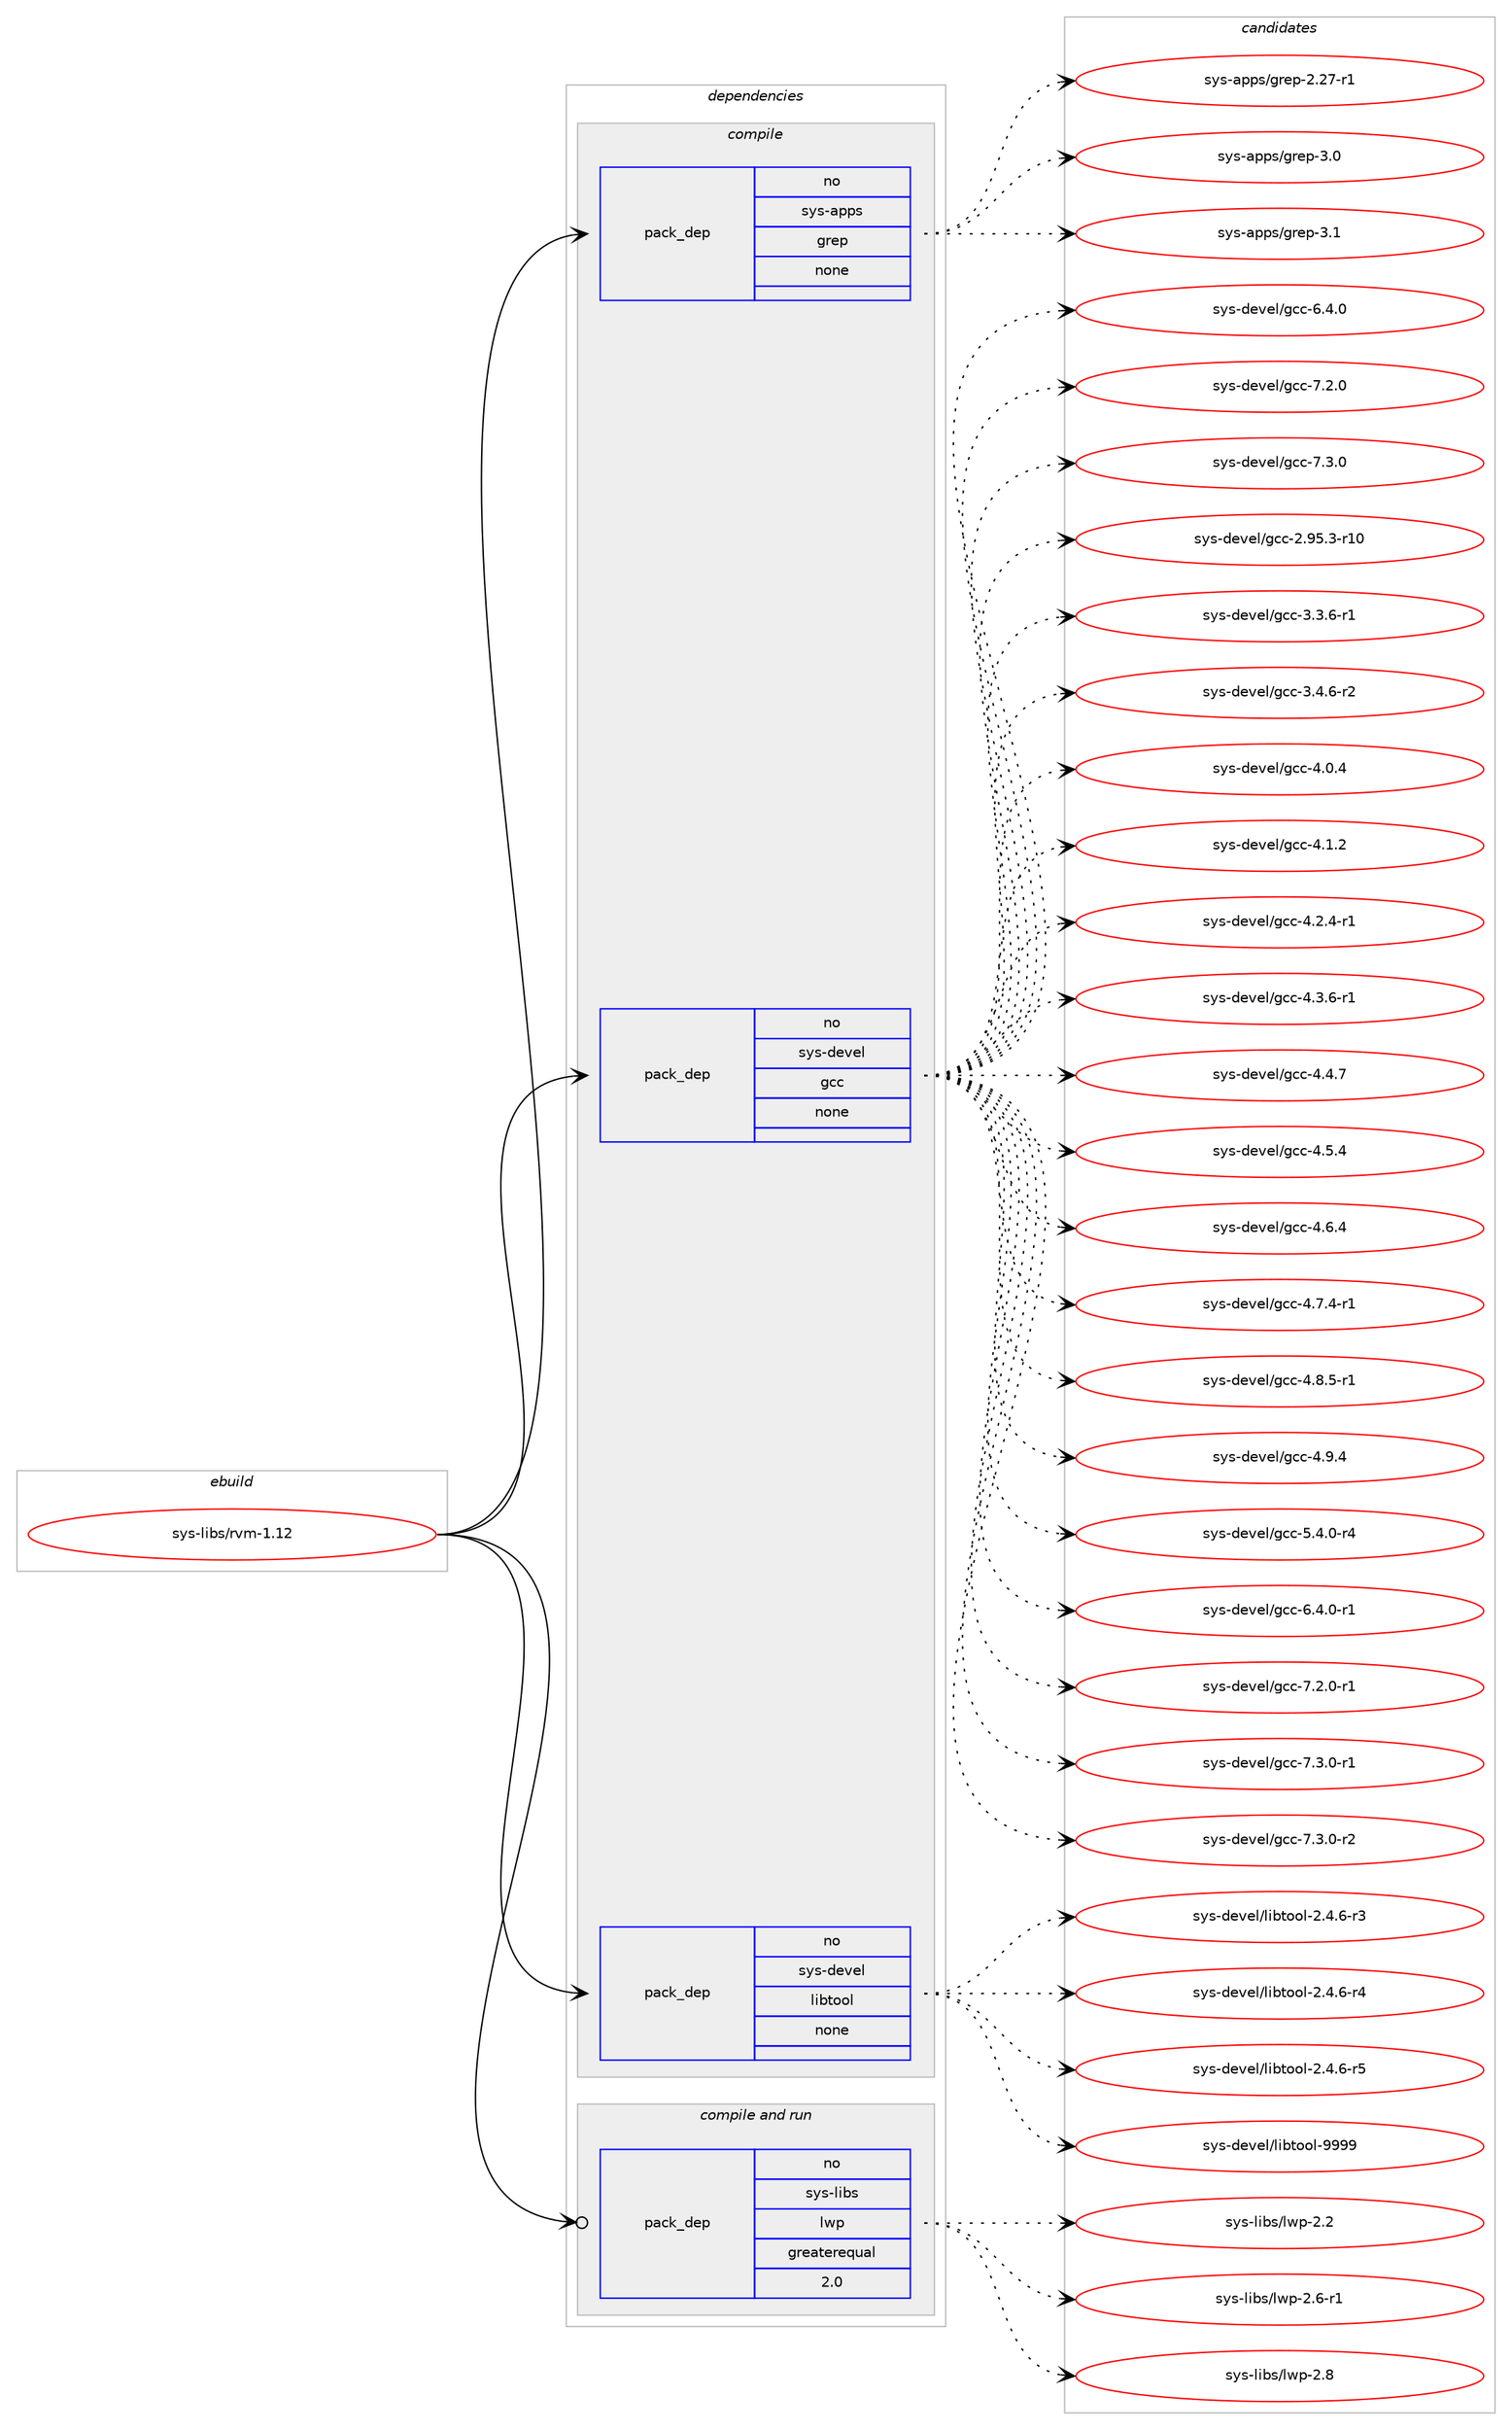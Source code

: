 digraph prolog {

# *************
# Graph options
# *************

newrank=true;
concentrate=true;
compound=true;
graph [rankdir=LR,fontname=Helvetica,fontsize=10,ranksep=1.5];#, ranksep=2.5, nodesep=0.2];
edge  [arrowhead=vee];
node  [fontname=Helvetica,fontsize=10];

# **********
# The ebuild
# **********

subgraph cluster_leftcol {
color=gray;
rank=same;
label=<<i>ebuild</i>>;
id [label="sys-libs/rvm-1.12", color=red, width=4, href="../sys-libs/rvm-1.12.svg"];
}

# ****************
# The dependencies
# ****************

subgraph cluster_midcol {
color=gray;
label=<<i>dependencies</i>>;
subgraph cluster_compile {
fillcolor="#eeeeee";
style=filled;
label=<<i>compile</i>>;
subgraph pack7820 {
dependency8728 [label=<<TABLE BORDER="0" CELLBORDER="1" CELLSPACING="0" CELLPADDING="4" WIDTH="220"><TR><TD ROWSPAN="6" CELLPADDING="30">pack_dep</TD></TR><TR><TD WIDTH="110">no</TD></TR><TR><TD>sys-apps</TD></TR><TR><TD>grep</TD></TR><TR><TD>none</TD></TR><TR><TD></TD></TR></TABLE>>, shape=none, color=blue];
}
id:e -> dependency8728:w [weight=20,style="solid",arrowhead="vee"];
subgraph pack7821 {
dependency8729 [label=<<TABLE BORDER="0" CELLBORDER="1" CELLSPACING="0" CELLPADDING="4" WIDTH="220"><TR><TD ROWSPAN="6" CELLPADDING="30">pack_dep</TD></TR><TR><TD WIDTH="110">no</TD></TR><TR><TD>sys-devel</TD></TR><TR><TD>gcc</TD></TR><TR><TD>none</TD></TR><TR><TD></TD></TR></TABLE>>, shape=none, color=blue];
}
id:e -> dependency8729:w [weight=20,style="solid",arrowhead="vee"];
subgraph pack7822 {
dependency8730 [label=<<TABLE BORDER="0" CELLBORDER="1" CELLSPACING="0" CELLPADDING="4" WIDTH="220"><TR><TD ROWSPAN="6" CELLPADDING="30">pack_dep</TD></TR><TR><TD WIDTH="110">no</TD></TR><TR><TD>sys-devel</TD></TR><TR><TD>libtool</TD></TR><TR><TD>none</TD></TR><TR><TD></TD></TR></TABLE>>, shape=none, color=blue];
}
id:e -> dependency8730:w [weight=20,style="solid",arrowhead="vee"];
}
subgraph cluster_compileandrun {
fillcolor="#eeeeee";
style=filled;
label=<<i>compile and run</i>>;
subgraph pack7823 {
dependency8731 [label=<<TABLE BORDER="0" CELLBORDER="1" CELLSPACING="0" CELLPADDING="4" WIDTH="220"><TR><TD ROWSPAN="6" CELLPADDING="30">pack_dep</TD></TR><TR><TD WIDTH="110">no</TD></TR><TR><TD>sys-libs</TD></TR><TR><TD>lwp</TD></TR><TR><TD>greaterequal</TD></TR><TR><TD>2.0</TD></TR></TABLE>>, shape=none, color=blue];
}
id:e -> dependency8731:w [weight=20,style="solid",arrowhead="odotvee"];
}
subgraph cluster_run {
fillcolor="#eeeeee";
style=filled;
label=<<i>run</i>>;
}
}

# **************
# The candidates
# **************

subgraph cluster_choices {
rank=same;
color=gray;
label=<<i>candidates</i>>;

subgraph choice7820 {
color=black;
nodesep=1;
choice11512111545971121121154710311410111245504650554511449 [label="sys-apps/grep-2.27-r1", color=red, width=4,href="../sys-apps/grep-2.27-r1.svg"];
choice11512111545971121121154710311410111245514648 [label="sys-apps/grep-3.0", color=red, width=4,href="../sys-apps/grep-3.0.svg"];
choice11512111545971121121154710311410111245514649 [label="sys-apps/grep-3.1", color=red, width=4,href="../sys-apps/grep-3.1.svg"];
dependency8728:e -> choice11512111545971121121154710311410111245504650554511449:w [style=dotted,weight="100"];
dependency8728:e -> choice11512111545971121121154710311410111245514648:w [style=dotted,weight="100"];
dependency8728:e -> choice11512111545971121121154710311410111245514649:w [style=dotted,weight="100"];
}
subgraph choice7821 {
color=black;
nodesep=1;
choice11512111545100101118101108471039999455446524648 [label="sys-devel/gcc-6.4.0", color=red, width=4,href="../sys-devel/gcc-6.4.0.svg"];
choice11512111545100101118101108471039999455546504648 [label="sys-devel/gcc-7.2.0", color=red, width=4,href="../sys-devel/gcc-7.2.0.svg"];
choice11512111545100101118101108471039999455546514648 [label="sys-devel/gcc-7.3.0", color=red, width=4,href="../sys-devel/gcc-7.3.0.svg"];
choice1151211154510010111810110847103999945504657534651451144948 [label="sys-devel/gcc-2.95.3-r10", color=red, width=4,href="../sys-devel/gcc-2.95.3-r10.svg"];
choice115121115451001011181011084710399994551465146544511449 [label="sys-devel/gcc-3.3.6-r1", color=red, width=4,href="../sys-devel/gcc-3.3.6-r1.svg"];
choice115121115451001011181011084710399994551465246544511450 [label="sys-devel/gcc-3.4.6-r2", color=red, width=4,href="../sys-devel/gcc-3.4.6-r2.svg"];
choice11512111545100101118101108471039999455246484652 [label="sys-devel/gcc-4.0.4", color=red, width=4,href="../sys-devel/gcc-4.0.4.svg"];
choice11512111545100101118101108471039999455246494650 [label="sys-devel/gcc-4.1.2", color=red, width=4,href="../sys-devel/gcc-4.1.2.svg"];
choice115121115451001011181011084710399994552465046524511449 [label="sys-devel/gcc-4.2.4-r1", color=red, width=4,href="../sys-devel/gcc-4.2.4-r1.svg"];
choice115121115451001011181011084710399994552465146544511449 [label="sys-devel/gcc-4.3.6-r1", color=red, width=4,href="../sys-devel/gcc-4.3.6-r1.svg"];
choice11512111545100101118101108471039999455246524655 [label="sys-devel/gcc-4.4.7", color=red, width=4,href="../sys-devel/gcc-4.4.7.svg"];
choice11512111545100101118101108471039999455246534652 [label="sys-devel/gcc-4.5.4", color=red, width=4,href="../sys-devel/gcc-4.5.4.svg"];
choice11512111545100101118101108471039999455246544652 [label="sys-devel/gcc-4.6.4", color=red, width=4,href="../sys-devel/gcc-4.6.4.svg"];
choice115121115451001011181011084710399994552465546524511449 [label="sys-devel/gcc-4.7.4-r1", color=red, width=4,href="../sys-devel/gcc-4.7.4-r1.svg"];
choice115121115451001011181011084710399994552465646534511449 [label="sys-devel/gcc-4.8.5-r1", color=red, width=4,href="../sys-devel/gcc-4.8.5-r1.svg"];
choice11512111545100101118101108471039999455246574652 [label="sys-devel/gcc-4.9.4", color=red, width=4,href="../sys-devel/gcc-4.9.4.svg"];
choice115121115451001011181011084710399994553465246484511452 [label="sys-devel/gcc-5.4.0-r4", color=red, width=4,href="../sys-devel/gcc-5.4.0-r4.svg"];
choice115121115451001011181011084710399994554465246484511449 [label="sys-devel/gcc-6.4.0-r1", color=red, width=4,href="../sys-devel/gcc-6.4.0-r1.svg"];
choice115121115451001011181011084710399994555465046484511449 [label="sys-devel/gcc-7.2.0-r1", color=red, width=4,href="../sys-devel/gcc-7.2.0-r1.svg"];
choice115121115451001011181011084710399994555465146484511449 [label="sys-devel/gcc-7.3.0-r1", color=red, width=4,href="../sys-devel/gcc-7.3.0-r1.svg"];
choice115121115451001011181011084710399994555465146484511450 [label="sys-devel/gcc-7.3.0-r2", color=red, width=4,href="../sys-devel/gcc-7.3.0-r2.svg"];
dependency8729:e -> choice11512111545100101118101108471039999455446524648:w [style=dotted,weight="100"];
dependency8729:e -> choice11512111545100101118101108471039999455546504648:w [style=dotted,weight="100"];
dependency8729:e -> choice11512111545100101118101108471039999455546514648:w [style=dotted,weight="100"];
dependency8729:e -> choice1151211154510010111810110847103999945504657534651451144948:w [style=dotted,weight="100"];
dependency8729:e -> choice115121115451001011181011084710399994551465146544511449:w [style=dotted,weight="100"];
dependency8729:e -> choice115121115451001011181011084710399994551465246544511450:w [style=dotted,weight="100"];
dependency8729:e -> choice11512111545100101118101108471039999455246484652:w [style=dotted,weight="100"];
dependency8729:e -> choice11512111545100101118101108471039999455246494650:w [style=dotted,weight="100"];
dependency8729:e -> choice115121115451001011181011084710399994552465046524511449:w [style=dotted,weight="100"];
dependency8729:e -> choice115121115451001011181011084710399994552465146544511449:w [style=dotted,weight="100"];
dependency8729:e -> choice11512111545100101118101108471039999455246524655:w [style=dotted,weight="100"];
dependency8729:e -> choice11512111545100101118101108471039999455246534652:w [style=dotted,weight="100"];
dependency8729:e -> choice11512111545100101118101108471039999455246544652:w [style=dotted,weight="100"];
dependency8729:e -> choice115121115451001011181011084710399994552465546524511449:w [style=dotted,weight="100"];
dependency8729:e -> choice115121115451001011181011084710399994552465646534511449:w [style=dotted,weight="100"];
dependency8729:e -> choice11512111545100101118101108471039999455246574652:w [style=dotted,weight="100"];
dependency8729:e -> choice115121115451001011181011084710399994553465246484511452:w [style=dotted,weight="100"];
dependency8729:e -> choice115121115451001011181011084710399994554465246484511449:w [style=dotted,weight="100"];
dependency8729:e -> choice115121115451001011181011084710399994555465046484511449:w [style=dotted,weight="100"];
dependency8729:e -> choice115121115451001011181011084710399994555465146484511449:w [style=dotted,weight="100"];
dependency8729:e -> choice115121115451001011181011084710399994555465146484511450:w [style=dotted,weight="100"];
}
subgraph choice7822 {
color=black;
nodesep=1;
choice1151211154510010111810110847108105981161111111084550465246544511451 [label="sys-devel/libtool-2.4.6-r3", color=red, width=4,href="../sys-devel/libtool-2.4.6-r3.svg"];
choice1151211154510010111810110847108105981161111111084550465246544511452 [label="sys-devel/libtool-2.4.6-r4", color=red, width=4,href="../sys-devel/libtool-2.4.6-r4.svg"];
choice1151211154510010111810110847108105981161111111084550465246544511453 [label="sys-devel/libtool-2.4.6-r5", color=red, width=4,href="../sys-devel/libtool-2.4.6-r5.svg"];
choice1151211154510010111810110847108105981161111111084557575757 [label="sys-devel/libtool-9999", color=red, width=4,href="../sys-devel/libtool-9999.svg"];
dependency8730:e -> choice1151211154510010111810110847108105981161111111084550465246544511451:w [style=dotted,weight="100"];
dependency8730:e -> choice1151211154510010111810110847108105981161111111084550465246544511452:w [style=dotted,weight="100"];
dependency8730:e -> choice1151211154510010111810110847108105981161111111084550465246544511453:w [style=dotted,weight="100"];
dependency8730:e -> choice1151211154510010111810110847108105981161111111084557575757:w [style=dotted,weight="100"];
}
subgraph choice7823 {
color=black;
nodesep=1;
choice11512111545108105981154710811911245504650 [label="sys-libs/lwp-2.2", color=red, width=4,href="../sys-libs/lwp-2.2.svg"];
choice115121115451081059811547108119112455046544511449 [label="sys-libs/lwp-2.6-r1", color=red, width=4,href="../sys-libs/lwp-2.6-r1.svg"];
choice11512111545108105981154710811911245504656 [label="sys-libs/lwp-2.8", color=red, width=4,href="../sys-libs/lwp-2.8.svg"];
dependency8731:e -> choice11512111545108105981154710811911245504650:w [style=dotted,weight="100"];
dependency8731:e -> choice115121115451081059811547108119112455046544511449:w [style=dotted,weight="100"];
dependency8731:e -> choice11512111545108105981154710811911245504656:w [style=dotted,weight="100"];
}
}

}
